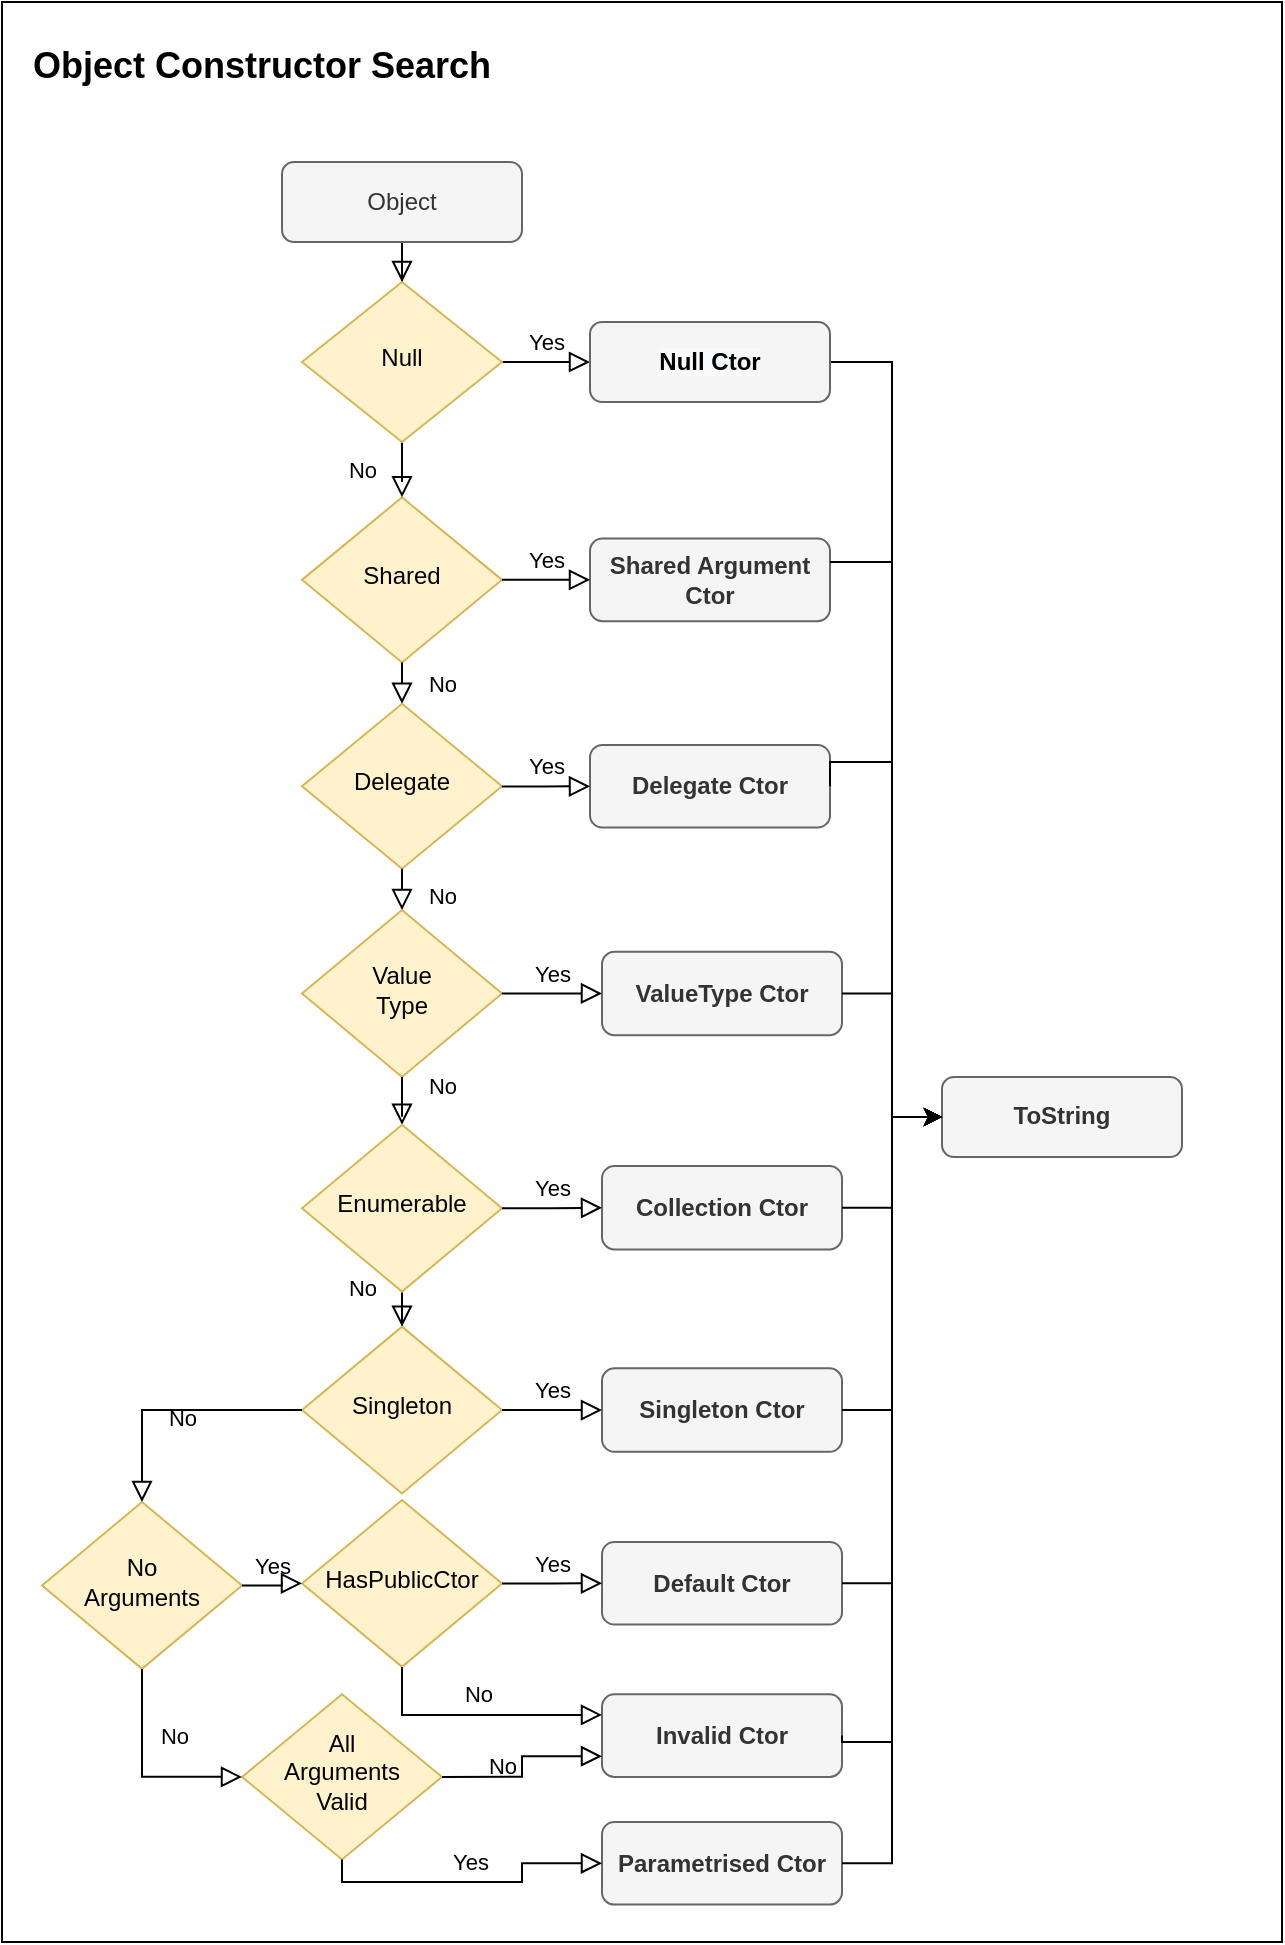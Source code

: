 <mxfile version="20.6.0" type="device"><diagram id="C5RBs43oDa-KdzZeNtuy" name="Page-1"><mxGraphModel dx="1053" dy="648" grid="1" gridSize="10" guides="1" tooltips="1" connect="1" arrows="1" fold="1" page="1" pageScale="1" pageWidth="827" pageHeight="1169" math="0" shadow="0"><root><mxCell id="WIyWlLk6GJQsqaUBKTNV-0"/><mxCell id="WIyWlLk6GJQsqaUBKTNV-1" parent="WIyWlLk6GJQsqaUBKTNV-0"/><mxCell id="tHiPQAExLqUbUB5zG7E3-10" value="" style="group" vertex="1" connectable="0" parent="WIyWlLk6GJQsqaUBKTNV-1"><mxGeometry x="20" width="640" height="970" as="geometry"/></mxCell><mxCell id="tHiPQAExLqUbUB5zG7E3-7" value="" style="rounded=0;whiteSpace=wrap;html=1;" vertex="1" parent="tHiPQAExLqUbUB5zG7E3-10"><mxGeometry width="640" height="970.0" as="geometry"/></mxCell><mxCell id="tHiPQAExLqUbUB5zG7E3-8" value="&lt;h2&gt;&lt;b&gt;Object Constructor Search&lt;/b&gt;&lt;/h2&gt;" style="text;html=1;strokeColor=none;fillColor=none;align=center;verticalAlign=middle;whiteSpace=wrap;rounded=0;" vertex="1" parent="tHiPQAExLqUbUB5zG7E3-10"><mxGeometry x="10" y="10.775" width="240" height="42.336" as="geometry"/></mxCell><mxCell id="tHiPQAExLqUbUB5zG7E3-13" value="Value&lt;br&gt;Type" style="rhombus;whiteSpace=wrap;html=1;shadow=0;fontFamily=Helvetica;fontSize=12;align=center;strokeWidth=1;spacing=6;spacingTop=-4;fillColor=#fff2cc;strokeColor=#d6b656;" vertex="1" parent="tHiPQAExLqUbUB5zG7E3-10"><mxGeometry x="150" y="454.041" width="100" height="83.441" as="geometry"/></mxCell><mxCell id="tHiPQAExLqUbUB5zG7E3-11" value="No" style="rounded=0;html=1;jettySize=auto;orthogonalLoop=1;fontSize=11;endArrow=block;endFill=0;endSize=8;strokeWidth=1;shadow=0;labelBackgroundColor=none;edgeStyle=orthogonalEdgeStyle;entryX=0.5;entryY=0;entryDx=0;entryDy=0;" edge="1" parent="tHiPQAExLqUbUB5zG7E3-10" source="tHiPQAExLqUbUB5zG7E3-13" target="tHiPQAExLqUbUB5zG7E3-20"><mxGeometry x="0.333" y="20" relative="1" as="geometry"><mxPoint as="offset"/><mxPoint x="200" y="500.645" as="targetPoint"/></mxGeometry></mxCell><mxCell id="tHiPQAExLqUbUB5zG7E3-14" value="&lt;b&gt;ValueType Ctor&lt;/b&gt;" style="rounded=1;whiteSpace=wrap;html=1;fontSize=12;glass=0;strokeWidth=1;shadow=0;fillColor=#f5f5f5;fontColor=#333333;strokeColor=#666666;" vertex="1" parent="tHiPQAExLqUbUB5zG7E3-10"><mxGeometry x="300" y="474.901" width="120" height="41.72" as="geometry"/></mxCell><mxCell id="tHiPQAExLqUbUB5zG7E3-12" value="Yes" style="edgeStyle=orthogonalEdgeStyle;rounded=0;html=1;jettySize=auto;orthogonalLoop=1;fontSize=11;endArrow=block;endFill=0;endSize=8;strokeWidth=1;shadow=0;labelBackgroundColor=none;entryX=0;entryY=0.5;entryDx=0;entryDy=0;" edge="1" parent="tHiPQAExLqUbUB5zG7E3-10" source="tHiPQAExLqUbUB5zG7E3-13" target="tHiPQAExLqUbUB5zG7E3-14"><mxGeometry y="10" relative="1" as="geometry"><mxPoint as="offset"/></mxGeometry></mxCell><mxCell id="tHiPQAExLqUbUB5zG7E3-18" value="No" style="rounded=0;html=1;jettySize=auto;orthogonalLoop=1;fontSize=11;endArrow=block;endFill=0;endSize=8;strokeWidth=1;shadow=0;labelBackgroundColor=none;edgeStyle=orthogonalEdgeStyle;entryX=0.5;entryY=0;entryDx=0;entryDy=0;" edge="1" parent="tHiPQAExLqUbUB5zG7E3-10" source="tHiPQAExLqUbUB5zG7E3-20" target="tHiPQAExLqUbUB5zG7E3-25"><mxGeometry x="0.333" y="20" relative="1" as="geometry"><mxPoint as="offset"/><mxPoint x="200" y="646.667" as="targetPoint"/></mxGeometry></mxCell><mxCell id="tHiPQAExLqUbUB5zG7E3-20" value="Enumerable" style="rhombus;whiteSpace=wrap;html=1;shadow=0;fontFamily=Helvetica;fontSize=12;align=center;strokeWidth=1;spacing=6;spacingTop=-4;fillColor=#fff2cc;strokeColor=#d6b656;" vertex="1" parent="tHiPQAExLqUbUB5zG7E3-10"><mxGeometry x="150" y="561.366" width="100" height="83.441" as="geometry"/></mxCell><mxCell id="tHiPQAExLqUbUB5zG7E3-21" value="&lt;b&gt;Collection Ctor&lt;/b&gt;" style="rounded=1;whiteSpace=wrap;html=1;fontSize=12;glass=0;strokeWidth=1;shadow=0;fillColor=#f5f5f5;fontColor=#333333;strokeColor=#666666;" vertex="1" parent="tHiPQAExLqUbUB5zG7E3-10"><mxGeometry x="300" y="581.999" width="120" height="41.72" as="geometry"/></mxCell><mxCell id="tHiPQAExLqUbUB5zG7E3-19" value="Yes" style="edgeStyle=orthogonalEdgeStyle;rounded=0;html=1;jettySize=auto;orthogonalLoop=1;fontSize=11;endArrow=block;endFill=0;endSize=8;strokeWidth=1;shadow=0;labelBackgroundColor=none;entryX=0;entryY=0.5;entryDx=0;entryDy=0;" edge="1" parent="tHiPQAExLqUbUB5zG7E3-10" source="tHiPQAExLqUbUB5zG7E3-20" target="tHiPQAExLqUbUB5zG7E3-21"><mxGeometry y="10" relative="1" as="geometry"><mxPoint as="offset"/></mxGeometry></mxCell><mxCell id="tHiPQAExLqUbUB5zG7E3-25" value="Singleton" style="rhombus;whiteSpace=wrap;html=1;shadow=0;fontFamily=Helvetica;fontSize=12;align=center;strokeWidth=1;spacing=6;spacingTop=-4;fillColor=#fff2cc;strokeColor=#d6b656;" vertex="1" parent="tHiPQAExLqUbUB5zG7E3-10"><mxGeometry x="150" y="662.317" width="100" height="83.441" as="geometry"/></mxCell><mxCell id="tHiPQAExLqUbUB5zG7E3-26" value="&lt;b&gt;Singleton Ctor&lt;/b&gt;" style="rounded=1;whiteSpace=wrap;html=1;fontSize=12;glass=0;strokeWidth=1;shadow=0;fillColor=#f5f5f5;fontColor=#333333;strokeColor=#666666;" vertex="1" parent="tHiPQAExLqUbUB5zG7E3-10"><mxGeometry x="300" y="683.177" width="120" height="41.72" as="geometry"/></mxCell><mxCell id="tHiPQAExLqUbUB5zG7E3-24" value="Yes" style="edgeStyle=orthogonalEdgeStyle;rounded=0;html=1;jettySize=auto;orthogonalLoop=1;fontSize=11;endArrow=block;endFill=0;endSize=8;strokeWidth=1;shadow=0;labelBackgroundColor=none;" edge="1" parent="tHiPQAExLqUbUB5zG7E3-10" source="tHiPQAExLqUbUB5zG7E3-25" target="tHiPQAExLqUbUB5zG7E3-26"><mxGeometry y="10" relative="1" as="geometry"><mxPoint as="offset"/></mxGeometry></mxCell><mxCell id="tHiPQAExLqUbUB5zG7E3-29" value="No &lt;br&gt;Arguments" style="rhombus;whiteSpace=wrap;html=1;shadow=0;fontFamily=Helvetica;fontSize=12;align=center;strokeWidth=1;spacing=6;spacingTop=-4;fillColor=#fff2cc;strokeColor=#d6b656;" vertex="1" parent="tHiPQAExLqUbUB5zG7E3-10"><mxGeometry x="20" y="750.001" width="100" height="83.441" as="geometry"/></mxCell><mxCell id="tHiPQAExLqUbUB5zG7E3-23" value="No" style="rounded=0;html=1;jettySize=auto;orthogonalLoop=1;fontSize=11;endArrow=block;endFill=0;endSize=8;strokeWidth=1;shadow=0;labelBackgroundColor=none;edgeStyle=orthogonalEdgeStyle;entryX=0.5;entryY=0;entryDx=0;entryDy=0;exitX=0;exitY=0.5;exitDx=0;exitDy=0;" edge="1" parent="tHiPQAExLqUbUB5zG7E3-10" source="tHiPQAExLqUbUB5zG7E3-25" target="tHiPQAExLqUbUB5zG7E3-29"><mxGeometry x="0.333" y="20" relative="1" as="geometry"><mxPoint as="offset"/><mxPoint x="200" y="792.688" as="targetPoint"/></mxGeometry></mxCell><mxCell id="tHiPQAExLqUbUB5zG7E3-32" value="HasPublicCtor" style="rhombus;whiteSpace=wrap;html=1;shadow=0;fontFamily=Helvetica;fontSize=12;align=center;strokeWidth=1;spacing=6;spacingTop=-4;fillColor=#fff2cc;strokeColor=#d6b656;" vertex="1" parent="tHiPQAExLqUbUB5zG7E3-10"><mxGeometry x="150" y="749.001" width="100" height="83.441" as="geometry"/></mxCell><mxCell id="tHiPQAExLqUbUB5zG7E3-28" value="Yes" style="edgeStyle=orthogonalEdgeStyle;rounded=0;html=1;jettySize=auto;orthogonalLoop=1;fontSize=11;endArrow=block;endFill=0;endSize=8;strokeWidth=1;shadow=0;labelBackgroundColor=none;entryX=0;entryY=0.5;entryDx=0;entryDy=0;" edge="1" parent="tHiPQAExLqUbUB5zG7E3-10" source="tHiPQAExLqUbUB5zG7E3-29" target="tHiPQAExLqUbUB5zG7E3-32"><mxGeometry y="10" relative="1" as="geometry"><mxPoint as="offset"/></mxGeometry></mxCell><mxCell id="WIyWlLk6GJQsqaUBKTNV-10" value="Delegate" style="rhombus;whiteSpace=wrap;html=1;shadow=0;fontFamily=Helvetica;fontSize=12;align=center;strokeWidth=1;spacing=6;spacingTop=-4;fillColor=#fff2cc;strokeColor=#d6b656;" parent="tHiPQAExLqUbUB5zG7E3-10" vertex="1"><mxGeometry x="150" y="350.851" width="100" height="82.553" as="geometry"/></mxCell><mxCell id="WIyWlLk6GJQsqaUBKTNV-8" value="No" style="rounded=0;html=1;jettySize=auto;orthogonalLoop=1;fontSize=11;endArrow=block;endFill=0;endSize=8;strokeWidth=1;shadow=0;labelBackgroundColor=none;edgeStyle=orthogonalEdgeStyle;entryX=0.5;entryY=0;entryDx=0;entryDy=0;exitX=0.5;exitY=1;exitDx=0;exitDy=0;" parent="tHiPQAExLqUbUB5zG7E3-10" source="WIyWlLk6GJQsqaUBKTNV-10" target="tHiPQAExLqUbUB5zG7E3-13" edge="1"><mxGeometry x="0.333" y="20" relative="1" as="geometry"><mxPoint as="offset"/><mxPoint x="200" y="443.723" as="targetPoint"/></mxGeometry></mxCell><mxCell id="tHiPQAExLqUbUB5zG7E3-70" value="Shared" style="rhombus;whiteSpace=wrap;html=1;shadow=0;fontFamily=Helvetica;fontSize=12;align=center;strokeWidth=1;spacing=6;spacingTop=-4;fillColor=#fff2cc;strokeColor=#d6b656;" vertex="1" parent="tHiPQAExLqUbUB5zG7E3-10"><mxGeometry x="150" y="247.66" width="100" height="82.553" as="geometry"/></mxCell><mxCell id="WIyWlLk6GJQsqaUBKTNV-12" value="&lt;b&gt;Delegate Ctor&lt;/b&gt;" style="rounded=1;whiteSpace=wrap;html=1;fontSize=12;glass=0;strokeWidth=1;shadow=0;fillColor=#f5f5f5;fontColor=#333333;strokeColor=#666666;" parent="tHiPQAExLqUbUB5zG7E3-10" vertex="1"><mxGeometry x="294" y="371.489" width="120" height="41.277" as="geometry"/></mxCell><mxCell id="WIyWlLk6GJQsqaUBKTNV-9" value="Yes" style="edgeStyle=orthogonalEdgeStyle;rounded=0;html=1;jettySize=auto;orthogonalLoop=1;fontSize=11;endArrow=block;endFill=0;endSize=8;strokeWidth=1;shadow=0;labelBackgroundColor=none;" parent="tHiPQAExLqUbUB5zG7E3-10" source="WIyWlLk6GJQsqaUBKTNV-10" target="WIyWlLk6GJQsqaUBKTNV-12" edge="1"><mxGeometry y="10" relative="1" as="geometry"><mxPoint as="offset"/></mxGeometry></mxCell><mxCell id="tHiPQAExLqUbUB5zG7E3-72" value="No" style="rounded=0;html=1;jettySize=auto;orthogonalLoop=1;fontSize=11;endArrow=block;endFill=0;endSize=8;strokeWidth=1;shadow=0;labelBackgroundColor=none;edgeStyle=orthogonalEdgeStyle;entryX=0.5;entryY=0;entryDx=0;entryDy=0;exitX=0.5;exitY=1;exitDx=0;exitDy=0;" edge="1" parent="tHiPQAExLqUbUB5zG7E3-10" source="tHiPQAExLqUbUB5zG7E3-70" target="WIyWlLk6GJQsqaUBKTNV-10"><mxGeometry y="20" relative="1" as="geometry"><mxPoint as="offset"/><mxPoint x="210" y="237.34" as="sourcePoint"/><mxPoint x="110" y="237.34" as="targetPoint"/></mxGeometry></mxCell><mxCell id="tHiPQAExLqUbUB5zG7E3-73" value="&lt;b&gt;Shared Argument Ctor&lt;/b&gt;" style="rounded=1;whiteSpace=wrap;html=1;fontSize=12;glass=0;strokeWidth=1;shadow=0;fillColor=#f5f5f5;fontColor=#333333;strokeColor=#666666;" vertex="1" parent="tHiPQAExLqUbUB5zG7E3-10"><mxGeometry x="294" y="268.298" width="120" height="41.277" as="geometry"/></mxCell><mxCell id="tHiPQAExLqUbUB5zG7E3-74" value="Yes" style="edgeStyle=orthogonalEdgeStyle;rounded=0;html=1;jettySize=auto;orthogonalLoop=1;fontSize=11;endArrow=block;endFill=0;endSize=8;strokeWidth=1;shadow=0;labelBackgroundColor=none;exitX=1;exitY=0.5;exitDx=0;exitDy=0;entryX=0;entryY=0.5;entryDx=0;entryDy=0;" edge="1" parent="tHiPQAExLqUbUB5zG7E3-10" source="tHiPQAExLqUbUB5zG7E3-70" target="tHiPQAExLqUbUB5zG7E3-73"><mxGeometry y="10" relative="1" as="geometry"><mxPoint as="offset"/><mxPoint x="340.0" y="123.83" as="sourcePoint"/><mxPoint x="514" y="72.234" as="targetPoint"/></mxGeometry></mxCell><mxCell id="tHiPQAExLqUbUB5zG7E3-35" value="All &lt;br&gt;Arguments&lt;br&gt;Valid" style="rhombus;whiteSpace=wrap;html=1;shadow=0;fontFamily=Helvetica;fontSize=12;align=center;strokeWidth=1;spacing=6;spacingTop=-4;fillColor=#fff2cc;strokeColor=#d6b656;" vertex="1" parent="tHiPQAExLqUbUB5zG7E3-10"><mxGeometry x="120" y="846.169" width="100" height="82.553" as="geometry"/></mxCell><mxCell id="tHiPQAExLqUbUB5zG7E3-27" value="No" style="rounded=0;html=1;jettySize=auto;orthogonalLoop=1;fontSize=11;endArrow=block;endFill=0;endSize=8;strokeWidth=1;shadow=0;labelBackgroundColor=none;edgeStyle=orthogonalEdgeStyle;entryX=0;entryY=0.5;entryDx=0;entryDy=0;exitX=0.5;exitY=1;exitDx=0;exitDy=0;" edge="1" parent="tHiPQAExLqUbUB5zG7E3-10" source="tHiPQAExLqUbUB5zG7E3-29" target="tHiPQAExLqUbUB5zG7E3-35"><mxGeometry x="0.333" y="20" relative="1" as="geometry"><mxPoint as="offset"/><mxPoint x="200" y="784.255" as="targetPoint"/></mxGeometry></mxCell><mxCell id="tHiPQAExLqUbUB5zG7E3-50" value="Parametrised Ctor" style="rounded=1;whiteSpace=wrap;html=1;fontSize=12;glass=0;strokeWidth=1;shadow=0;fillColor=#f5f5f5;fontColor=#333333;strokeColor=#666666;fontStyle=1" vertex="1" parent="tHiPQAExLqUbUB5zG7E3-10"><mxGeometry x="300" y="910.003" width="120" height="41.277" as="geometry"/></mxCell><mxCell id="tHiPQAExLqUbUB5zG7E3-52" value="Yes" style="edgeStyle=orthogonalEdgeStyle;rounded=0;html=1;jettySize=auto;orthogonalLoop=1;fontSize=11;endArrow=block;endFill=0;endSize=8;strokeWidth=1;shadow=0;labelBackgroundColor=none;entryX=0;entryY=0.5;entryDx=0;entryDy=0;exitX=0.5;exitY=1;exitDx=0;exitDy=0;" edge="1" parent="tHiPQAExLqUbUB5zG7E3-10" source="tHiPQAExLqUbUB5zG7E3-35" target="tHiPQAExLqUbUB5zG7E3-50"><mxGeometry y="10" relative="1" as="geometry"><mxPoint as="offset"/><mxPoint x="260" y="722.34" as="sourcePoint"/><mxPoint x="300" y="722.34" as="targetPoint"/><Array as="points"><mxPoint x="170" y="940"/><mxPoint x="260" y="940"/><mxPoint x="260" y="931"/></Array></mxGeometry></mxCell><mxCell id="tHiPQAExLqUbUB5zG7E3-55" value="Invalid Ctor" style="rounded=1;whiteSpace=wrap;html=1;fontSize=12;glass=0;strokeWidth=1;shadow=0;fillColor=#f5f5f5;fontColor=#333333;strokeColor=#666666;fontStyle=1" vertex="1" parent="tHiPQAExLqUbUB5zG7E3-10"><mxGeometry x="300" y="846.168" width="120" height="41.277" as="geometry"/></mxCell><mxCell id="tHiPQAExLqUbUB5zG7E3-53" value="No" style="edgeStyle=orthogonalEdgeStyle;rounded=0;html=1;jettySize=auto;orthogonalLoop=1;fontSize=11;endArrow=block;endFill=0;endSize=8;strokeWidth=1;shadow=0;labelBackgroundColor=none;entryX=0;entryY=0.75;entryDx=0;entryDy=0;exitX=1;exitY=0.5;exitDx=0;exitDy=0;" edge="1" parent="tHiPQAExLqUbUB5zG7E3-10" source="tHiPQAExLqUbUB5zG7E3-35" target="tHiPQAExLqUbUB5zG7E3-55"><mxGeometry y="10" relative="1" as="geometry"><mxPoint as="offset"/><mxPoint x="270" y="732.66" as="sourcePoint"/><mxPoint x="334" y="908.085" as="targetPoint"/></mxGeometry></mxCell><mxCell id="tHiPQAExLqUbUB5zG7E3-56" value="No" style="edgeStyle=orthogonalEdgeStyle;rounded=0;html=1;jettySize=auto;orthogonalLoop=1;fontSize=11;endArrow=block;endFill=0;endSize=8;strokeWidth=1;shadow=0;labelBackgroundColor=none;entryX=0;entryY=0.25;entryDx=0;entryDy=0;exitX=0.5;exitY=1;exitDx=0;exitDy=0;" edge="1" parent="tHiPQAExLqUbUB5zG7E3-10" source="tHiPQAExLqUbUB5zG7E3-32" target="tHiPQAExLqUbUB5zG7E3-55"><mxGeometry y="10" relative="1" as="geometry"><mxPoint as="offset"/><mxPoint x="230" y="877.128" as="sourcePoint"/><mxPoint x="310" y="794.574" as="targetPoint"/></mxGeometry></mxCell><mxCell id="tHiPQAExLqUbUB5zG7E3-30" value="&lt;b&gt;Default Ctor&lt;/b&gt;" style="rounded=1;whiteSpace=wrap;html=1;fontSize=12;glass=0;strokeWidth=1;shadow=0;fillColor=#f5f5f5;fontColor=#333333;strokeColor=#666666;" vertex="1" parent="tHiPQAExLqUbUB5zG7E3-10"><mxGeometry x="300" y="769.995" width="120" height="41.277" as="geometry"/></mxCell><mxCell id="tHiPQAExLqUbUB5zG7E3-34" value="Yes" style="edgeStyle=orthogonalEdgeStyle;rounded=0;html=1;jettySize=auto;orthogonalLoop=1;fontSize=11;endArrow=block;endFill=0;endSize=8;strokeWidth=1;shadow=0;labelBackgroundColor=none;entryX=0;entryY=0.5;entryDx=0;entryDy=0;exitX=1;exitY=0.5;exitDx=0;exitDy=0;" edge="1" parent="tHiPQAExLqUbUB5zG7E3-10" source="tHiPQAExLqUbUB5zG7E3-32" target="tHiPQAExLqUbUB5zG7E3-30"><mxGeometry y="10" relative="1" as="geometry"><mxPoint as="offset"/><mxPoint x="260" y="763.617" as="sourcePoint"/><mxPoint x="304" y="763.617" as="targetPoint"/></mxGeometry></mxCell><mxCell id="tHiPQAExLqUbUB5zG7E3-57" value="&lt;b&gt;ToString&lt;/b&gt;" style="rounded=1;whiteSpace=wrap;html=1;fontSize=12;glass=0;strokeWidth=1;shadow=0;fillColor=#f5f5f5;fontColor=#333333;strokeColor=#666666;" vertex="1" parent="tHiPQAExLqUbUB5zG7E3-10"><mxGeometry x="470" y="537.48" width="120" height="40" as="geometry"/></mxCell><mxCell id="tHiPQAExLqUbUB5zG7E3-75" style="edgeStyle=orthogonalEdgeStyle;rounded=0;orthogonalLoop=1;jettySize=auto;html=1;exitX=1;exitY=0.5;exitDx=0;exitDy=0;entryX=0;entryY=0.5;entryDx=0;entryDy=0;" edge="1" parent="tHiPQAExLqUbUB5zG7E3-10" source="WIyWlLk6GJQsqaUBKTNV-12" target="tHiPQAExLqUbUB5zG7E3-57"><mxGeometry relative="1" as="geometry"><Array as="points"><mxPoint x="414" y="380"/><mxPoint x="445" y="380"/><mxPoint x="445" y="557"/></Array></mxGeometry></mxCell><mxCell id="tHiPQAExLqUbUB5zG7E3-69" style="edgeStyle=orthogonalEdgeStyle;rounded=0;orthogonalLoop=1;jettySize=auto;html=1;exitX=1;exitY=0.5;exitDx=0;exitDy=0;entryX=0;entryY=0.5;entryDx=0;entryDy=0;" edge="1" parent="tHiPQAExLqUbUB5zG7E3-10" source="tHiPQAExLqUbUB5zG7E3-14" target="tHiPQAExLqUbUB5zG7E3-57"><mxGeometry relative="1" as="geometry"><Array as="points"><mxPoint x="445" y="496"/><mxPoint x="445" y="557"/></Array></mxGeometry></mxCell><mxCell id="tHiPQAExLqUbUB5zG7E3-68" style="edgeStyle=orthogonalEdgeStyle;rounded=0;orthogonalLoop=1;jettySize=auto;html=1;exitX=1;exitY=0.5;exitDx=0;exitDy=0;entryX=0;entryY=0.5;entryDx=0;entryDy=0;" edge="1" parent="tHiPQAExLqUbUB5zG7E3-10" source="tHiPQAExLqUbUB5zG7E3-50" target="tHiPQAExLqUbUB5zG7E3-57"><mxGeometry relative="1" as="geometry"/></mxCell><mxCell id="tHiPQAExLqUbUB5zG7E3-67" style="edgeStyle=orthogonalEdgeStyle;rounded=0;orthogonalLoop=1;jettySize=auto;html=1;exitX=1;exitY=0.5;exitDx=0;exitDy=0;entryX=0;entryY=0.5;entryDx=0;entryDy=0;" edge="1" parent="tHiPQAExLqUbUB5zG7E3-10" source="tHiPQAExLqUbUB5zG7E3-55" target="tHiPQAExLqUbUB5zG7E3-57"><mxGeometry relative="1" as="geometry"><Array as="points"><mxPoint x="420" y="870"/><mxPoint x="445" y="870"/><mxPoint x="445" y="557"/></Array></mxGeometry></mxCell><mxCell id="tHiPQAExLqUbUB5zG7E3-64" style="edgeStyle=orthogonalEdgeStyle;rounded=0;orthogonalLoop=1;jettySize=auto;html=1;exitX=1;exitY=0.5;exitDx=0;exitDy=0;entryX=0;entryY=0.5;entryDx=0;entryDy=0;" edge="1" parent="tHiPQAExLqUbUB5zG7E3-10" source="tHiPQAExLqUbUB5zG7E3-30" target="tHiPQAExLqUbUB5zG7E3-57"><mxGeometry relative="1" as="geometry"/></mxCell><mxCell id="tHiPQAExLqUbUB5zG7E3-62" style="edgeStyle=orthogonalEdgeStyle;rounded=0;orthogonalLoop=1;jettySize=auto;html=1;exitX=1;exitY=0.5;exitDx=0;exitDy=0;entryX=0;entryY=0.5;entryDx=0;entryDy=0;" edge="1" parent="tHiPQAExLqUbUB5zG7E3-10" source="tHiPQAExLqUbUB5zG7E3-26" target="tHiPQAExLqUbUB5zG7E3-57"><mxGeometry relative="1" as="geometry"/></mxCell><mxCell id="tHiPQAExLqUbUB5zG7E3-61" style="edgeStyle=orthogonalEdgeStyle;rounded=0;orthogonalLoop=1;jettySize=auto;html=1;exitX=1;exitY=0.5;exitDx=0;exitDy=0;entryX=0;entryY=0.5;entryDx=0;entryDy=0;" edge="1" parent="tHiPQAExLqUbUB5zG7E3-10" source="tHiPQAExLqUbUB5zG7E3-21" target="tHiPQAExLqUbUB5zG7E3-57"><mxGeometry relative="1" as="geometry"/></mxCell><mxCell id="WIyWlLk6GJQsqaUBKTNV-2" value="" style="rounded=0;html=1;jettySize=auto;orthogonalLoop=1;fontSize=11;endArrow=block;endFill=0;endSize=8;strokeWidth=1;shadow=0;labelBackgroundColor=none;edgeStyle=orthogonalEdgeStyle;" parent="WIyWlLk6GJQsqaUBKTNV-1" source="WIyWlLk6GJQsqaUBKTNV-3" target="WIyWlLk6GJQsqaUBKTNV-6" edge="1"><mxGeometry relative="1" as="geometry"/></mxCell><mxCell id="WIyWlLk6GJQsqaUBKTNV-3" value="Object" style="rounded=1;whiteSpace=wrap;html=1;fontSize=12;glass=0;strokeWidth=1;shadow=0;fillColor=#f5f5f5;fontColor=#333333;strokeColor=#666666;" parent="WIyWlLk6GJQsqaUBKTNV-1" vertex="1"><mxGeometry x="160" y="80" width="120" height="40" as="geometry"/></mxCell><mxCell id="WIyWlLk6GJQsqaUBKTNV-4" value="No" style="rounded=0;html=1;jettySize=auto;orthogonalLoop=1;fontSize=11;endArrow=block;endFill=0;endSize=8;strokeWidth=1;shadow=0;labelBackgroundColor=none;edgeStyle=orthogonalEdgeStyle;entryX=0.5;entryY=0;entryDx=0;entryDy=0;" parent="WIyWlLk6GJQsqaUBKTNV-1" source="WIyWlLk6GJQsqaUBKTNV-6" target="tHiPQAExLqUbUB5zG7E3-70" edge="1"><mxGeometry y="20" relative="1" as="geometry"><mxPoint as="offset"/></mxGeometry></mxCell><mxCell id="WIyWlLk6GJQsqaUBKTNV-5" value="Yes" style="edgeStyle=orthogonalEdgeStyle;rounded=0;html=1;jettySize=auto;orthogonalLoop=1;fontSize=11;endArrow=block;endFill=0;endSize=8;strokeWidth=1;shadow=0;labelBackgroundColor=none;" parent="WIyWlLk6GJQsqaUBKTNV-1" source="WIyWlLk6GJQsqaUBKTNV-6" target="WIyWlLk6GJQsqaUBKTNV-7" edge="1"><mxGeometry y="10" relative="1" as="geometry"><mxPoint as="offset"/></mxGeometry></mxCell><mxCell id="WIyWlLk6GJQsqaUBKTNV-6" value="Null" style="rhombus;whiteSpace=wrap;html=1;shadow=0;fontFamily=Helvetica;fontSize=12;align=center;strokeWidth=1;spacing=6;spacingTop=-4;fillColor=#fff2cc;strokeColor=#d6b656;" parent="WIyWlLk6GJQsqaUBKTNV-1" vertex="1"><mxGeometry x="170" y="140" width="100" height="80" as="geometry"/></mxCell><mxCell id="tHiPQAExLqUbUB5zG7E3-58" style="edgeStyle=orthogonalEdgeStyle;rounded=0;orthogonalLoop=1;jettySize=auto;html=1;exitX=1;exitY=0.5;exitDx=0;exitDy=0;entryX=0;entryY=0.5;entryDx=0;entryDy=0;" edge="1" parent="WIyWlLk6GJQsqaUBKTNV-1" source="WIyWlLk6GJQsqaUBKTNV-7" target="tHiPQAExLqUbUB5zG7E3-57"><mxGeometry relative="1" as="geometry"><Array as="points"><mxPoint x="465" y="180"/><mxPoint x="465" y="557"/></Array></mxGeometry></mxCell><mxCell id="WIyWlLk6GJQsqaUBKTNV-7" value="&lt;span style=&quot;caret-color: rgb(0, 0, 0); color: rgb(0, 0, 0); font-family: Helvetica; font-size: 12px; font-style: normal; font-variant-caps: normal; letter-spacing: normal; text-align: center; text-indent: 0px; text-transform: none; word-spacing: 0px; -webkit-text-stroke-width: 0px; background-color: rgb(248, 249, 250); text-decoration: none; float: none; display: inline !important;&quot;&gt;&lt;b&gt;Null Ctor&lt;/b&gt;&lt;/span&gt;" style="rounded=1;whiteSpace=wrap;html=1;fontSize=12;glass=0;strokeWidth=1;shadow=0;fillColor=#f5f5f5;fontColor=#333333;strokeColor=#666666;" parent="WIyWlLk6GJQsqaUBKTNV-1" vertex="1"><mxGeometry x="314" y="160" width="120" height="40" as="geometry"/></mxCell><mxCell id="tHiPQAExLqUbUB5zG7E3-59" style="edgeStyle=orthogonalEdgeStyle;rounded=0;orthogonalLoop=1;jettySize=auto;html=1;entryX=0;entryY=0.5;entryDx=0;entryDy=0;" edge="1" parent="WIyWlLk6GJQsqaUBKTNV-1" target="tHiPQAExLqUbUB5zG7E3-57"><mxGeometry relative="1" as="geometry"><mxPoint x="434" y="280" as="sourcePoint"/><Array as="points"><mxPoint x="465" y="280"/><mxPoint x="465" y="557"/></Array></mxGeometry></mxCell></root></mxGraphModel></diagram></mxfile>